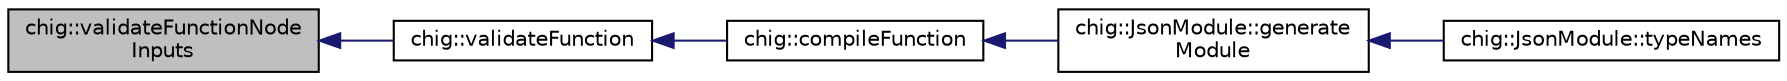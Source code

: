 digraph "chig::validateFunctionNodeInputs"
{
 // INTERACTIVE_SVG=YES
  edge [fontname="Helvetica",fontsize="10",labelfontname="Helvetica",labelfontsize="10"];
  node [fontname="Helvetica",fontsize="10",shape=record];
  rankdir="LR";
  Node208 [label="chig::validateFunctionNode\lInputs",height=0.2,width=0.4,color="black", fillcolor="grey75", style="filled", fontcolor="black"];
  Node208 -> Node209 [dir="back",color="midnightblue",fontsize="10",style="solid",fontname="Helvetica"];
  Node209 [label="chig::validateFunction",height=0.2,width=0.4,color="black", fillcolor="white", style="filled",URL="$namespacechig.html#afccf44a2370371aae836862d9731155e"];
  Node209 -> Node210 [dir="back",color="midnightblue",fontsize="10",style="solid",fontname="Helvetica"];
  Node210 [label="chig::compileFunction",height=0.2,width=0.4,color="black", fillcolor="white", style="filled",URL="$namespacechig.html#a4f26546c4bc76c31cc822d0365be0f30"];
  Node210 -> Node211 [dir="back",color="midnightblue",fontsize="10",style="solid",fontname="Helvetica"];
  Node211 [label="chig::JsonModule::generate\lModule",height=0.2,width=0.4,color="black", fillcolor="white", style="filled",URL="$structchig_1_1JsonModule.html#a073e960b2d6f07ffaa983a61f8b0f635"];
  Node211 -> Node212 [dir="back",color="midnightblue",fontsize="10",style="solid",fontname="Helvetica"];
  Node212 [label="chig::JsonModule::typeNames",height=0.2,width=0.4,color="black", fillcolor="white", style="filled",URL="$structchig_1_1JsonModule.html#ac0085e28a8ff704511c0a4bb1f8eb42d",tooltip="Get the possible DataType names. "];
}
